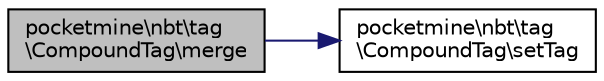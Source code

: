 digraph "pocketmine\nbt\tag\CompoundTag\merge"
{
 // INTERACTIVE_SVG=YES
 // LATEX_PDF_SIZE
  edge [fontname="Helvetica",fontsize="10",labelfontname="Helvetica",labelfontsize="10"];
  node [fontname="Helvetica",fontsize="10",shape=record];
  rankdir="LR";
  Node1 [label="pocketmine\\nbt\\tag\l\\CompoundTag\\merge",height=0.2,width=0.4,color="black", fillcolor="grey75", style="filled", fontcolor="black",tooltip=" "];
  Node1 -> Node2 [color="midnightblue",fontsize="10",style="solid",fontname="Helvetica"];
  Node2 [label="pocketmine\\nbt\\tag\l\\CompoundTag\\setTag",height=0.2,width=0.4,color="black", fillcolor="white", style="filled",URL="$de/d67/classpocketmine_1_1nbt_1_1tag_1_1_compound_tag.html#a69f8ea4b1a4c873d848da47c155845f6",tooltip=" "];
}
